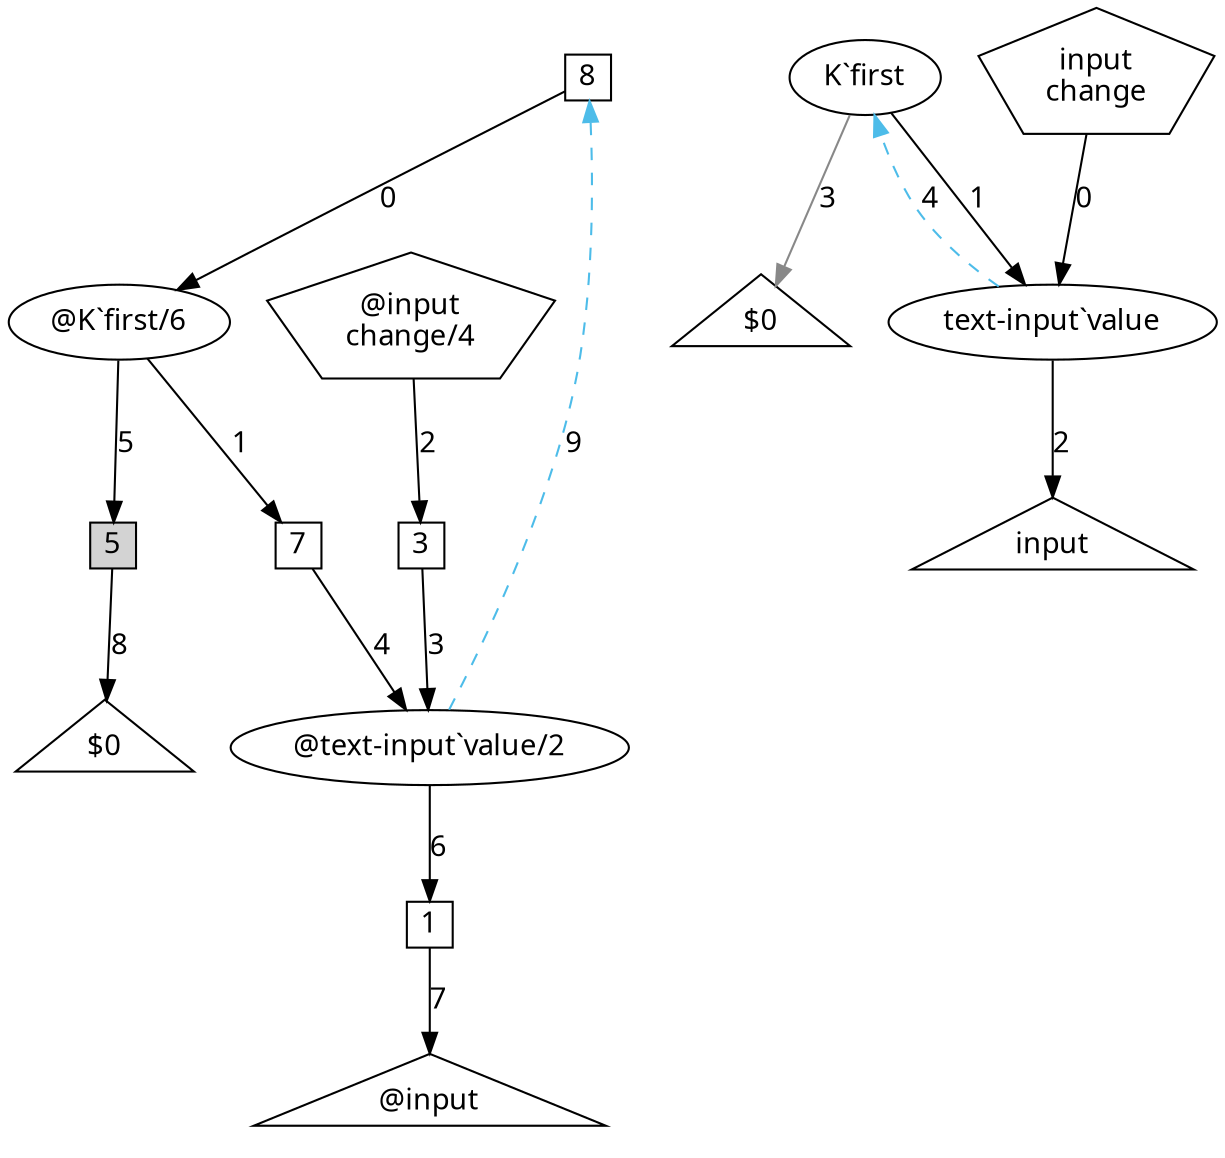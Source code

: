 digraph bender {
  node [fontname="Avenir Next"];
  edge [fontname="Avenir Next"];
  v8 -> v6 [label="0"];
  v6 -> v7 [label="1"];
  v4 -> v3 [label="2"];
  v3 -> v2 [label="3"];
  v7 -> v2 [label="4"];
  v6 -> v5 [label="5"];
  v2 -> v1 [label="6"];
  v1 -> w0 [label="7"];
  v5 -> w1 [label="8"];
  v2 -> v8 [label="9",color="#4dbce9",style="dashed"];
  // v0 [label="",shape=doublecircle];
  v1 [label="1",shape=square,fixedsize=true,width=0.3];
  v2 [label="@text-input`value/2"];
  v3 [label="3",shape=square,fixedsize=true,width=0.3];
  v4 [label="@input\nchange/4",shape=pentagon];
  v5 [label="5",style=filled,shape=square,fixedsize=true,width=0.3];
  v6 [label="@K`first/6"];
  v7 [label="7",shape=square,fixedsize=true,width=0.3];
  v8 [label="8",shape=square,fixedsize=true,width=0.3];
  w0 [label="@input",shape=triangle];
  w1 [label="$0",shape=triangle];

  first -> value [label="1"];
  change -> value [label="0"];
  value -> input [label="2"];
  first -> zero [label="3",color="#888888"];
  value -> first [label="4",color="#4dbce9",style="dashed"];
  first [label="K`first"];
  value [label="text-input`value"];
  change [label="input\nchange",shape=pentagon];
  zero [label="$0",shape=triangle];
  input [label="input",shape=triangle];
}
